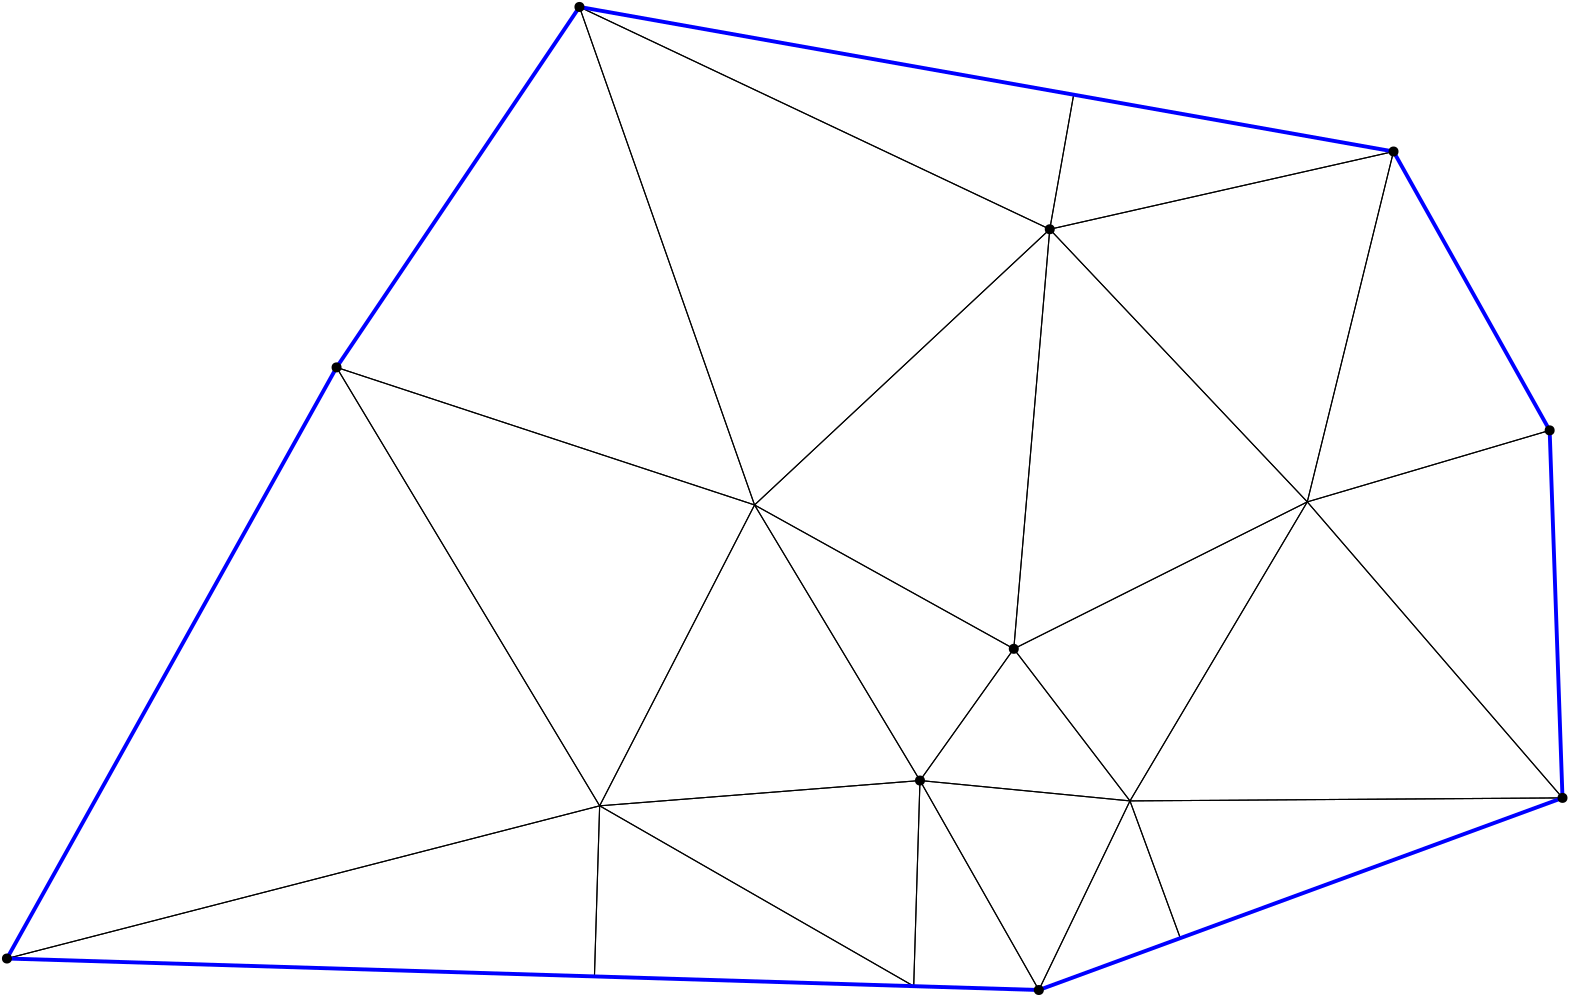 <?xml version="1.0"?>
<!DOCTYPE ipe SYSTEM "ipe.dtd">
<ipe version="70218" creator="Ipe 7.2.24">
<info created="D:20221020151441" modified="D:20221020151441"/>
<ipestyle name="basic">
<symbol name="mark/disk(sx)" transformations="translations">
<path fill="sym-stroke">
0.6 0 0 0.6 0 0 e
</path>
</symbol>
<anglesize name="22.5 deg" value="22.5"/>
<anglesize name="30 deg" value="30"/>
<anglesize name="45 deg" value="45"/>
<anglesize name="60 deg" value="60"/>
<anglesize name="90 deg" value="90"/>
<arrowsize name="large" value="10"/>
<arrowsize name="small" value="5"/>
<arrowsize name="tiny" value="3"/>
<color name="blue" value="0 0 1"/>
<color name="gray" value="0.745"/>
<color name="green" value="0 1 0"/>
<color name="red" value="1 0 0"/>
<color name="pink" value="1 0.753 0.796"/>
<pen name="heavier" value="0.8"/>
<pen name="fat" value="1.4"/>
<pen name="ultrafat" value="2"/>
<gridsize name="16 pts (~6 mm)" value="16"/>
<gridsize name="32 pts (~12 mm)" value="32"/>
<gridsize name="4 pts" value="4"/>
<gridsize name="8 pts (~3 mm)" value="8"/>
<opacity name="10%" value="0.1"/>
<opacity name="25%" value="0.25"/>
<opacity name="50%" value="0.5"/>
<opacity name="75%" value="0.75"/>
<symbolsize name="large" value="5"/>
<symbolsize name="small" value="2"/>
<symbolsize name="tiny" value="1.1"/>
<textsize name="huge" value="\huge"/>
<textsize name="large" value="\large"/>
<textsize name="small" value="\small"/>
<textsize name="tiny" value="	iny"/>
<tiling name="falling" angle="-60" step="4" width="1"/>
<tiling name="rising" angle="30" step="4" width="1"/>
</ipestyle>
<page>
<layer name="hull"/>
<layer name="constraints"/>
<layer name="triangulation"/>
<layer name="obtuse"/>
<layer name="blub"/>
<layer name="problems"/>
<view layers="hull constraints triangulation obtuse blub" active="triangulation"/>
<path layer="triangulation" stroke="black">
229.372 338.308 m 
16 283.334 l 
</path>
<path layer="triangulation" stroke="black">
16 283.334 m 
227.498 276.881 l 
</path>
<path layer="triangulation" stroke="black">
227.498 276.881 m 
229.372 338.308 l 
</path>
<path layer="triangulation" stroke="black">
285.136 446.615 m 
229.372 338.308 l 
</path>
<path layer="triangulation" stroke="black">
229.372 338.308 m 
344.691 347.407 l 
</path>
<path layer="triangulation" stroke="black">
344.691 347.407 m 
285.136 446.615 l 
</path>
<path layer="triangulation" stroke="black">
285.136 446.615 m 
134.662 496.139 l 
</path>
<path layer="triangulation" stroke="black">
134.662 496.139 m 
229.372 338.308 l 
</path>
<path layer="triangulation" stroke="black">
229.372 338.308 m 
285.136 446.615 l 
</path>
<path layer="triangulation" stroke="black">
285.136 446.615 m 
222.097 625.903 l 
</path>
<path layer="triangulation" stroke="black">
222.097 625.903 m 
134.662 496.139 l 
</path>
<path layer="triangulation" stroke="black">
134.662 496.139 m 
285.136 446.615 l 
</path>
<path layer="triangulation" stroke="black">
344.691 347.407 m 
387.483 272 l 
</path>
<path layer="triangulation" stroke="black">
387.483 272 m 
420.292 340.076 l 
</path>
<path layer="triangulation" stroke="black">
420.292 340.076 m 
344.691 347.407 l 
</path>
<path layer="triangulation" stroke="black">
400.017 594.307 m 
222.097 625.903 l 
</path>
<path layer="triangulation" stroke="black">
222.097 625.903 m 
391.415 545.87 l 
</path>
<path layer="triangulation" stroke="black">
391.415 545.87 m 
400.017 594.307 l 
</path>
<path layer="triangulation" stroke="black">
484.121 447.724 m 
571.374 473.47 l 
</path>
<path layer="triangulation" stroke="black">
571.374 473.47 m 
515.166 573.859 l 
</path>
<path layer="triangulation" stroke="black">
515.166 573.859 m 
484.121 447.724 l 
</path>
<path layer="triangulation" stroke="black">
391.415 545.87 m 
484.121 447.724 l 
</path>
<path layer="triangulation" stroke="black">
484.121 447.724 m 
515.166 573.859 l 
</path>
<path layer="triangulation" stroke="black">
515.166 573.859 m 
391.415 545.87 l 
</path>
<path layer="triangulation" stroke="black">
484.121 447.724 m 
576 341.162 l 
</path>
<path layer="triangulation" stroke="black">
576 341.162 m 
571.374 473.47 l 
</path>
<path layer="triangulation" stroke="black">
571.374 473.47 m 
484.121 447.724 l 
</path>
<path layer="triangulation" stroke="black">
420.292 340.076 m 
378.462 394.825 l 
</path>
<path layer="triangulation" stroke="black">
378.462 394.825 m 
344.691 347.407 l 
</path>
<path layer="triangulation" stroke="black">
344.691 347.407 m 
420.292 340.076 l 
</path>
<path layer="triangulation" stroke="black">
229.372 338.308 m 
134.662 496.139 l 
</path>
<path layer="triangulation" stroke="black">
134.662 496.139 m 
16 283.334 l 
</path>
<path layer="triangulation" stroke="black">
16 283.334 m 
229.372 338.308 l 
</path>
<path layer="triangulation" stroke="black">
344.691 347.407 m 
342.432 273.375 l 
</path>
<path layer="triangulation" stroke="black">
342.432 273.375 m 
387.483 272 l 
</path>
<path layer="triangulation" stroke="black">
387.483 272 m 
344.691 347.407 l 
</path>
<path layer="triangulation" stroke="black">
344.691 347.407 m 
229.372 338.308 l 
</path>
<path layer="triangulation" stroke="black">
229.372 338.308 m 
342.432 273.375 l 
</path>
<path layer="triangulation" stroke="black">
342.432 273.375 m 
344.691 347.407 l 
</path>
<path layer="triangulation" stroke="black">
342.432 273.375 m 
229.372 338.308 l 
</path>
<path layer="triangulation" stroke="black">
229.372 338.308 m 
227.498 276.881 l 
</path>
<path layer="triangulation" stroke="black">
227.498 276.881 m 
342.432 273.375 l 
</path>
<path layer="triangulation" stroke="black">
344.691 347.407 m 
378.462 394.825 l 
</path>
<path layer="triangulation" stroke="black">
378.462 394.825 m 
285.136 446.615 l 
</path>
<path layer="triangulation" stroke="black">
285.136 446.615 m 
344.691 347.407 l 
</path>
<path layer="triangulation" stroke="black">
391.415 545.87 m 
285.136 446.615 l 
</path>
<path layer="triangulation" stroke="black">
285.136 446.615 m 
378.462 394.825 l 
</path>
<path layer="triangulation" stroke="black">
378.462 394.825 m 
391.415 545.87 l 
</path>
<path layer="triangulation" stroke="black">
391.415 545.87 m 
222.097 625.903 l 
</path>
<path layer="triangulation" stroke="black">
222.097 625.903 m 
285.136 446.615 l 
</path>
<path layer="triangulation" stroke="black">
285.136 446.615 m 
391.415 545.87 l 
</path>
<path layer="triangulation" stroke="black">
515.166 573.859 m 
400.017 594.307 l 
</path>
<path layer="triangulation" stroke="black">
400.017 594.307 m 
391.415 545.87 l 
</path>
<path layer="triangulation" stroke="black">
391.415 545.87 m 
515.166 573.859 l 
</path>
<path layer="triangulation" stroke="black">
378.462 394.825 m 
484.121 447.724 l 
</path>
<path layer="triangulation" stroke="black">
484.121 447.724 m 
391.415 545.87 l 
</path>
<path layer="triangulation" stroke="black">
391.415 545.87 m 
378.462 394.825 l 
</path>
<path layer="triangulation" stroke="black">
378.462 394.825 m 
420.292 340.076 l 
</path>
<path layer="triangulation" stroke="black">
420.292 340.076 m 
484.121 447.724 l 
</path>
<path layer="triangulation" stroke="black">
484.121 447.724 m 
378.462 394.825 l 
</path>
<path layer="triangulation" stroke="black">
438.412 290.685 m 
420.292 340.076 l 
</path>
<path layer="triangulation" stroke="black">
420.292 340.076 m 
387.483 272 l 
</path>
<path layer="triangulation" stroke="black">
387.483 272 m 
438.412 290.685 l 
</path>
<path layer="triangulation" stroke="black">
576 341.162 m 
484.121 447.724 l 
</path>
<path layer="triangulation" stroke="black">
484.121 447.724 m 
420.292 340.076 l 
</path>
<path layer="triangulation" stroke="black">
420.292 340.076 m 
576 341.162 l 
</path>
<path layer="triangulation" stroke="black">
576 341.162 m 
420.292 340.076 l 
</path>
<path layer="triangulation" stroke="black">
420.292 340.076 m 
438.412 290.685 l 
</path>
<path layer="triangulation" stroke="black">
438.412 290.685 m 
576 341.162 l 
</path>
<path layer="hull" stroke="blue" pen="fat">
16 283.334 m 
387.483 272 l 
</path>
<path layer="hull" stroke="blue" pen="fat">
387.483 272 m 
576 341.162 l 
</path>
<path layer="hull" stroke="blue" pen="fat">
576 341.162 m 
571.374 473.47 l 
</path>
<path layer="hull" stroke="blue" pen="fat">
571.374 473.47 m 
515.166 573.859 l 
</path>
<path layer="hull" stroke="blue" pen="fat">
515.166 573.859 m 
222.097 625.903 l 
</path>
<path layer="hull" stroke="blue" pen="fat">
222.097 625.903 m 
134.662 496.139 l 
</path>
<path layer="hull" stroke="blue" pen="fat">
134.662 496.139 m 
16 283.334 l 
</path>
<use layer="points" name="mark/disk(sx)" pos="222.097 625.903" size="normal" stroke="black"/>
<use layer="points" name="mark/disk(sx)" pos="378.462 394.825" size="normal" stroke="black"/>
<use layer="points" name="mark/disk(sx)" pos="571.374 473.47" size="normal" stroke="black"/>
<use layer="points" name="mark/disk(sx)" pos="515.166 573.859" size="normal" stroke="black"/>
<use layer="points" name="mark/disk(sx)" pos="134.662 496.139" size="normal" stroke="black"/>
<use layer="points" name="mark/disk(sx)" pos="576 341.162" size="normal" stroke="black"/>
<use layer="points" name="mark/disk(sx)" pos="391.415 545.87" size="normal" stroke="black"/>
<use layer="points" name="mark/disk(sx)" pos="344.691 347.407" size="normal" stroke="black"/>
<use layer="points" name="mark/disk(sx)" pos="16 283.334" size="normal" stroke="black"/>
<use layer="points" name="mark/disk(sx)" pos="387.483 272" size="normal" stroke="black"/>
</page>
</ipe>
